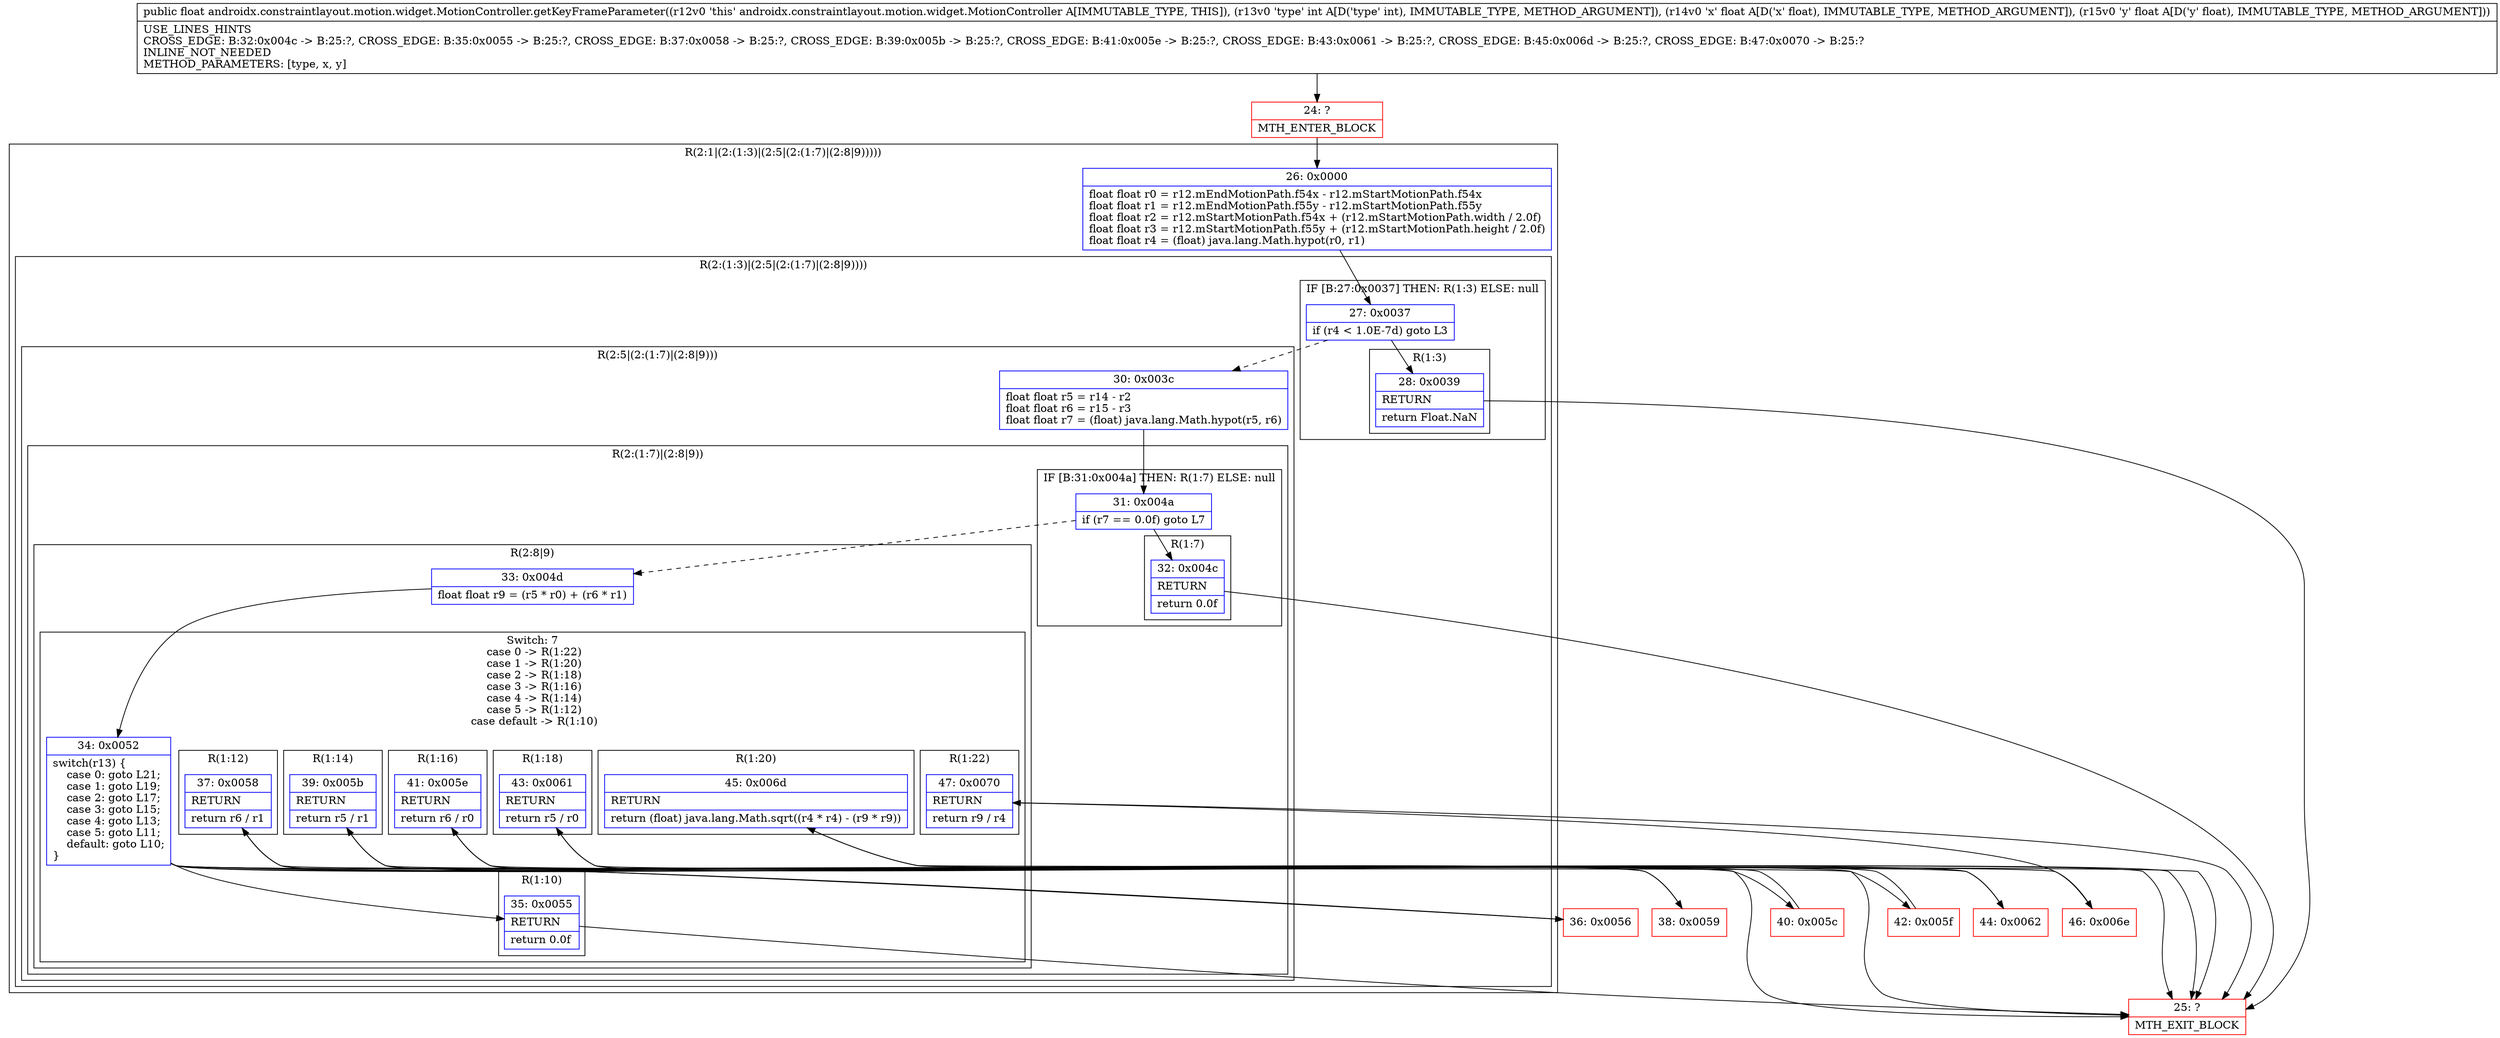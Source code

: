 digraph "CFG forandroidx.constraintlayout.motion.widget.MotionController.getKeyFrameParameter(IFF)F" {
subgraph cluster_Region_582768118 {
label = "R(2:1|(2:(1:3)|(2:5|(2:(1:7)|(2:8|9)))))";
node [shape=record,color=blue];
Node_26 [shape=record,label="{26\:\ 0x0000|float float r0 = r12.mEndMotionPath.f54x \- r12.mStartMotionPath.f54x\lfloat float r1 = r12.mEndMotionPath.f55y \- r12.mStartMotionPath.f55y\lfloat float r2 = r12.mStartMotionPath.f54x + (r12.mStartMotionPath.width \/ 2.0f)\lfloat float r3 = r12.mStartMotionPath.f55y + (r12.mStartMotionPath.height \/ 2.0f)\lfloat float r4 = (float) java.lang.Math.hypot(r0, r1)\l}"];
subgraph cluster_Region_1107937388 {
label = "R(2:(1:3)|(2:5|(2:(1:7)|(2:8|9))))";
node [shape=record,color=blue];
subgraph cluster_IfRegion_1482791054 {
label = "IF [B:27:0x0037] THEN: R(1:3) ELSE: null";
node [shape=record,color=blue];
Node_27 [shape=record,label="{27\:\ 0x0037|if (r4 \< 1.0E\-7d) goto L3\l}"];
subgraph cluster_Region_759524408 {
label = "R(1:3)";
node [shape=record,color=blue];
Node_28 [shape=record,label="{28\:\ 0x0039|RETURN\l|return Float.NaN\l}"];
}
}
subgraph cluster_Region_103773808 {
label = "R(2:5|(2:(1:7)|(2:8|9)))";
node [shape=record,color=blue];
Node_30 [shape=record,label="{30\:\ 0x003c|float float r5 = r14 \- r2\lfloat float r6 = r15 \- r3\lfloat float r7 = (float) java.lang.Math.hypot(r5, r6)\l}"];
subgraph cluster_Region_593599556 {
label = "R(2:(1:7)|(2:8|9))";
node [shape=record,color=blue];
subgraph cluster_IfRegion_1774688479 {
label = "IF [B:31:0x004a] THEN: R(1:7) ELSE: null";
node [shape=record,color=blue];
Node_31 [shape=record,label="{31\:\ 0x004a|if (r7 == 0.0f) goto L7\l}"];
subgraph cluster_Region_186194307 {
label = "R(1:7)";
node [shape=record,color=blue];
Node_32 [shape=record,label="{32\:\ 0x004c|RETURN\l|return 0.0f\l}"];
}
}
subgraph cluster_Region_561707874 {
label = "R(2:8|9)";
node [shape=record,color=blue];
Node_33 [shape=record,label="{33\:\ 0x004d|float float r9 = (r5 * r0) + (r6 * r1)\l}"];
subgraph cluster_SwitchRegion_123730468 {
label = "Switch: 7
 case 0 -> R(1:22)
 case 1 -> R(1:20)
 case 2 -> R(1:18)
 case 3 -> R(1:16)
 case 4 -> R(1:14)
 case 5 -> R(1:12)
 case default -> R(1:10)";
node [shape=record,color=blue];
Node_34 [shape=record,label="{34\:\ 0x0052|switch(r13) \{\l    case 0: goto L21;\l    case 1: goto L19;\l    case 2: goto L17;\l    case 3: goto L15;\l    case 4: goto L13;\l    case 5: goto L11;\l    default: goto L10;\l\}\l}"];
subgraph cluster_Region_1507561833 {
label = "R(1:22)";
node [shape=record,color=blue];
Node_47 [shape=record,label="{47\:\ 0x0070|RETURN\l|return r9 \/ r4\l}"];
}
subgraph cluster_Region_346484941 {
label = "R(1:20)";
node [shape=record,color=blue];
Node_45 [shape=record,label="{45\:\ 0x006d|RETURN\l|return (float) java.lang.Math.sqrt((r4 * r4) \- (r9 * r9))\l}"];
}
subgraph cluster_Region_1969332763 {
label = "R(1:18)";
node [shape=record,color=blue];
Node_43 [shape=record,label="{43\:\ 0x0061|RETURN\l|return r5 \/ r0\l}"];
}
subgraph cluster_Region_1218627157 {
label = "R(1:16)";
node [shape=record,color=blue];
Node_41 [shape=record,label="{41\:\ 0x005e|RETURN\l|return r6 \/ r0\l}"];
}
subgraph cluster_Region_150022482 {
label = "R(1:14)";
node [shape=record,color=blue];
Node_39 [shape=record,label="{39\:\ 0x005b|RETURN\l|return r5 \/ r1\l}"];
}
subgraph cluster_Region_2124837573 {
label = "R(1:12)";
node [shape=record,color=blue];
Node_37 [shape=record,label="{37\:\ 0x0058|RETURN\l|return r6 \/ r1\l}"];
}
subgraph cluster_Region_24998491 {
label = "R(1:10)";
node [shape=record,color=blue];
Node_35 [shape=record,label="{35\:\ 0x0055|RETURN\l|return 0.0f\l}"];
}
}
}
}
}
}
}
Node_24 [shape=record,color=red,label="{24\:\ ?|MTH_ENTER_BLOCK\l}"];
Node_25 [shape=record,color=red,label="{25\:\ ?|MTH_EXIT_BLOCK\l}"];
Node_36 [shape=record,color=red,label="{36\:\ 0x0056}"];
Node_38 [shape=record,color=red,label="{38\:\ 0x0059}"];
Node_40 [shape=record,color=red,label="{40\:\ 0x005c}"];
Node_42 [shape=record,color=red,label="{42\:\ 0x005f}"];
Node_44 [shape=record,color=red,label="{44\:\ 0x0062}"];
Node_46 [shape=record,color=red,label="{46\:\ 0x006e}"];
MethodNode[shape=record,label="{public float androidx.constraintlayout.motion.widget.MotionController.getKeyFrameParameter((r12v0 'this' androidx.constraintlayout.motion.widget.MotionController A[IMMUTABLE_TYPE, THIS]), (r13v0 'type' int A[D('type' int), IMMUTABLE_TYPE, METHOD_ARGUMENT]), (r14v0 'x' float A[D('x' float), IMMUTABLE_TYPE, METHOD_ARGUMENT]), (r15v0 'y' float A[D('y' float), IMMUTABLE_TYPE, METHOD_ARGUMENT]))  | USE_LINES_HINTS\lCROSS_EDGE: B:32:0x004c \-\> B:25:?, CROSS_EDGE: B:35:0x0055 \-\> B:25:?, CROSS_EDGE: B:37:0x0058 \-\> B:25:?, CROSS_EDGE: B:39:0x005b \-\> B:25:?, CROSS_EDGE: B:41:0x005e \-\> B:25:?, CROSS_EDGE: B:43:0x0061 \-\> B:25:?, CROSS_EDGE: B:45:0x006d \-\> B:25:?, CROSS_EDGE: B:47:0x0070 \-\> B:25:?\lINLINE_NOT_NEEDED\lMETHOD_PARAMETERS: [type, x, y]\l}"];
MethodNode -> Node_24;Node_26 -> Node_27;
Node_27 -> Node_28;
Node_27 -> Node_30[style=dashed];
Node_28 -> Node_25;
Node_30 -> Node_31;
Node_31 -> Node_32;
Node_31 -> Node_33[style=dashed];
Node_32 -> Node_25;
Node_33 -> Node_34;
Node_34 -> Node_35;
Node_34 -> Node_36;
Node_34 -> Node_38;
Node_34 -> Node_40;
Node_34 -> Node_42;
Node_34 -> Node_44;
Node_34 -> Node_46;
Node_47 -> Node_25;
Node_45 -> Node_25;
Node_43 -> Node_25;
Node_41 -> Node_25;
Node_39 -> Node_25;
Node_37 -> Node_25;
Node_35 -> Node_25;
Node_24 -> Node_26;
Node_36 -> Node_37;
Node_38 -> Node_39;
Node_40 -> Node_41;
Node_42 -> Node_43;
Node_44 -> Node_45;
Node_46 -> Node_47;
}

